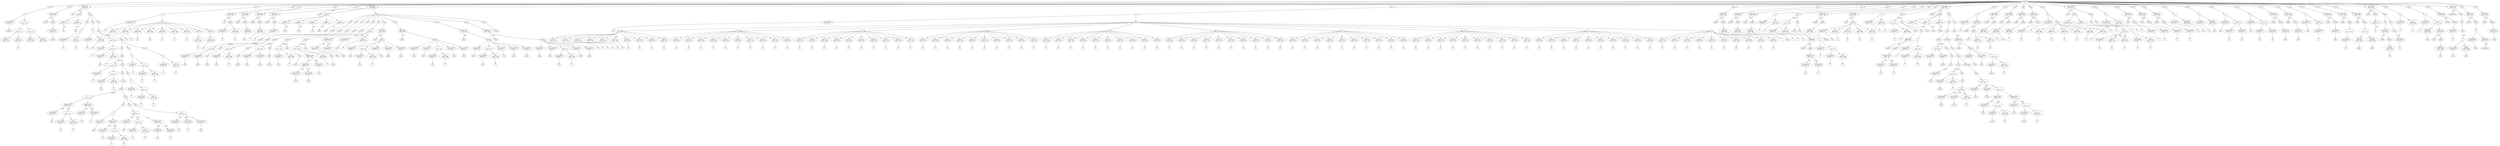 digraph G {
Id01547BA0 [label="program"]
Id015342C0 [label="stmt"]
Id01534248 [label="="]
Id01525338 [label="var or method\n localnum = 1"]
IdVal01525338 [label="asdasds"]
Id01525338->IdVal01525338
Id015341D0 [label="+\n mref = #15"]
Id01533FF0 [label="+\n mref = #15"]
Id01533F00 [label="FLOAT\n mref = #20\n val_id = #16"]
Id01533F78 [label="INT\n mref = #24\n val_id = #21"]
IdVal01533F78 [label="3"]
Id01533F78->IdVal01533F78
Id01533FF0->Id01533F00
Id01533FF0->Id01533F78
Id01534158 [label="/\n mref = #27"]
Id01534068 [label="FLOAT\n mref = #20\n val_id = #28"]
Id015340E0 [label="FLOAT\n mref = #20\n val_id = #29"]
Id01534158->Id01534068
Id01534158->Id015340E0
Id015341D0->Id01533FF0
Id015341D0->Id01534158
Id01534248->Id01525338
Id01534248->Id015341D0
Id015342C0->Id01534248
Id01547BA0->Id015342C0
Id015345F8 [label="stmt"]
Id015343C8 [label="method_call\n mref = #33"]
IdMethodNameVal015343C8 [label="println"]
Id015343C8->IdMethodNameVal015343C8 [label="name"]
Id0152E7F0 [label="params"]
Id015343C8->Id0152E7F0
Id01534350 [label="var or method\n localnum = 1"]
IdVal01534350 [label="asdasds"]
Id01534350->IdVal01534350
Id0152E7F0->Id01534350
Id015345F8->Id015343C8
Id01547BA0->Id015345F8
Id01537CF8 [label="def_method\n mref = #37"]
IdName01537CF8 [label="sort"]
Id01537CF8->IdName01537CF8 [label = "name"]
Id0152E6D8 [label="params"]
Id01534C88 [label="param\n localnum = #0"]
Id0152E6D8->Id01534C88
IdNameVal01534C88 [label="arr"]
Id01534C88->IdNameVal01534C88 [label="name"]
Id01534CC8 [label="param\n localnum = #1"]
Id0152E6D8->Id01534CC8
IdNameVal01534CC8 [label="size"]
Id01534CC8->IdNameVal01534CC8 [label="name"]
Id01537CF8->Id0152E6D8
Id0152E710 [label="body"]
Id015348C8 [label="stmt"]
Id01534E28 [label="="]
Id01534D38 [label="var or method\n localnum = 2"]
IdVal01534D38 [label="i"]
Id01534D38->IdVal01534D38
Id01534DB0 [label="INT\n mref = #24\n val_id = #41"]
IdVal01534DB0 [label="0"]
Id01534DB0->IdVal01534DB0
Id01534E28->Id01534D38
Id01534E28->Id01534DB0
Id015348C8->Id01534E28
Id0152E710->Id015348C8
Id01534558 [label="stmt"]
Id01535498 [label="="]
Id01534ED0 [label="var or method\n localnum = 3"]
IdVal01534ED0 [label="j"]
Id01534ED0->IdVal01534ED0
Id01535240 [label="INT\n mref = #24\n val_id = #41"]
IdVal01535240 [label="0"]
Id01535240->IdVal01535240
Id01535498->Id01534ED0
Id01535498->Id01535240
Id01534558->Id01535498
Id0152E710->Id01534558
Id01534918 [label="stmt"]
Id0152E828 [label="while"]
Id01534F70 [label="<\n mref = #44"]
Id015350D8 [label="var or method\n localnum = 2"]
IdVal015350D8 [label="i"]
Id015350D8->IdVal015350D8
Id015351C8 [label="-\n mref = #47"]
Id01535150 [label="var or method\n localnum = 1"]
IdVal01535150 [label="size"]
Id01535150->IdVal01535150
Id01535510 [label="INT\n mref = #24\n val_id = #48"]
IdVal01535510 [label="1"]
Id01535510->IdVal01535510
Id015351C8->Id01535150
Id015351C8->Id01535510
Id01534F70->Id015350D8
Id01534F70->Id015351C8
Id0152E828->Id01534F70 [label="condition"]
Id0152E748 [label="body"]
Id0152E828->Id0152E748
Id015349B8 [label="stmt"]
Id0152E630 [label="while"]
Id01535060 [label="<\n mref = #44"]
Id015352B8 [label="var or method\n localnum = 3"]
IdVal015352B8 [label="j"]
Id015352B8->IdVal015352B8
Id015353A8 [label="-\n mref = #47"]
Id01535330 [label="var or method\n localnum = 1"]
IdVal01535330 [label="size"]
Id01535330->IdVal01535330
Id01535600 [label="INT\n mref = #24\n val_id = #48"]
IdVal01535600 [label="1"]
Id01535600->IdVal01535600
Id015353A8->Id01535330
Id015353A8->Id01535600
Id01535060->Id015352B8
Id01535060->Id015353A8
Id0152E630->Id01535060 [label="condition"]
Id0152E438 [label="body"]
Id0152E630->Id0152E438
Id01534468 [label="stmt"]
Id01536CB0 [label="if_stmt"]
Id0152E208 [label="branch"]
Id01535A98 [label="<\n mref = #44"]
Id01535B10 [label = "member access\n mref = #51"]
Id01535420 [label="var or method\n localnum = 0"]
IdVal01535420 [label="arr"]
Id01535420->IdVal01535420
Id01535678 [label="+\n mref = #15"]
Id01534FE8 [label="var or method\n localnum = 3"]
IdVal01534FE8 [label="j"]
Id01534FE8->IdVal01534FE8
Id01535588 [label="INT\n mref = #24\n val_id = #48"]
IdVal01535588 [label="1"]
Id01535588->IdVal01535588
Id01535678->Id01534FE8
Id01535678->Id01535588
Id01535B10->Id01535420 [label = "array"]
Id01535B10->Id01535678 [label = "index"]
Id01536038 [label = "member access\n mref = #51"]
Id01535DE0 [label="var or method\n localnum = 0"]
IdVal01535DE0 [label="arr"]
Id01535DE0->IdVal01535DE0
Id01536308 [label="var or method\n localnum = 3"]
IdVal01536308 [label="j"]
Id01536308->IdVal01536308
Id01536038->Id01535DE0 [label = "array"]
Id01536038->Id01536308 [label = "index"]
Id01535A98->Id01535B10
Id01535A98->Id01536038
Id0152E208->Id01535A98  [label="condition"]
IdBody0152E208 [label="body"]
Id015347D8 [label="stmt"]
Id01535F48 [label="="]
Id015358B8 [label="var or method\n localnum = 4"]
IdVal015358B8 [label="tmp"]
Id015358B8->IdVal015358B8
Id01535E58 [label = "member access\n mref = #51"]
Id01535A20 [label="var or method\n localnum = 0"]
IdVal01535A20 [label="arr"]
Id01535A20->IdVal01535A20
Id01535840 [label="+\n mref = #15"]
Id01536470 [label="var or method\n localnum = 3"]
IdVal01536470 [label="j"]
Id01536470->IdVal01536470
Id01535930 [label="INT\n mref = #24\n val_id = #48"]
IdVal01535930 [label="1"]
Id01535930->IdVal01535930
Id01535840->Id01536470
Id01535840->Id01535930
Id01535E58->Id01535A20 [label = "array"]
Id01535E58->Id01535840 [label = "index"]
Id01535F48->Id015358B8
Id01535F48->Id01535E58
Id015347D8->Id01535F48
IdBody0152E208->Id015347D8
Id01534648 [label="stmt"]
Id015359A8 [label="[]=\nmref = #54"]
Id01535ED0 [label="var or method\n localnum = 0"]
IdVal01535ED0 [label="arr"]
Id01535ED0->IdVal01535ED0
Id015359A8->Id01535ED0 [label = "array"]
Id01535FC0 [label="+\n mref = #15"]
Id01535CF0 [label="var or method\n localnum = 3"]
IdVal01535CF0 [label="j"]
Id01535CF0->IdVal01535CF0
Id01536650 [label="INT\n mref = #24\n val_id = #48"]
IdVal01536650 [label="1"]
Id01536650->IdVal01536650
Id01535FC0->Id01535CF0
Id01535FC0->Id01536650
Id015359A8->Id01535FC0 [label = "index"]
Id015360B0 [label = "member access\n mref = #51"]
Id01536218 [label="var or method\n localnum = 0"]
IdVal01536218 [label="arr"]
Id01536218->IdVal01536218
Id015364E8 [label="var or method\n localnum = 3"]
IdVal015364E8 [label="j"]
Id015364E8->IdVal015364E8
Id015360B0->Id01536218 [label = "array"]
Id015360B0->Id015364E8 [label = "index"]
Id015359A8->Id015360B0 [label = "val"]
Id01534648->Id015359A8
IdBody0152E208->Id01534648
Id01534828 [label="stmt"]
Id015365D8 [label="[]=\nmref = #54"]
Id01535B88 [label="var or method\n localnum = 0"]
IdVal01535B88 [label="arr"]
Id01535B88->IdVal01535B88
Id015365D8->Id01535B88 [label = "array"]
Id01536128 [label="var or method\n localnum = 3"]
IdVal01536128 [label="j"]
Id01536128->IdVal01536128
Id015365D8->Id01536128 [label = "index"]
Id01535C78 [label="var or method\n localnum = 4"]
IdVal01535C78 [label="tmp"]
Id01535C78->IdVal01535C78
Id015365D8->Id01535C78 [label = "val"]
Id01534828->Id015365D8
IdBody0152E208->Id01534828
Id0152E208->IdBody0152E208
Id01536CB0->Id0152E208
Id01534468->Id01536CB0
Id0152E438->Id01534468
Id01534878 [label="stmt"]
Id01536560 [label="="]
Id01535D68 [label="var or method\n localnum = 3"]
IdVal01535D68 [label="j"]
Id01535D68->IdVal01535D68
Id01536380 [label="+\n mref = #15"]
Id015361A0 [label="var or method\n localnum = 3"]
IdVal015361A0 [label="j"]
Id015361A0->IdVal015361A0
Id01536290 [label="INT\n mref = #24\n val_id = #48"]
IdVal01536290 [label="1"]
Id01536290->IdVal01536290
Id01536380->Id015361A0
Id01536380->Id01536290
Id01536560->Id01535D68
Id01536560->Id01536380
Id01534878->Id01536560
Id0152E438->Id01534878
Id015349B8->Id0152E630
Id0152E748->Id015349B8
Id015346E8 [label="stmt"]
Id01537B30 [label="="]
Id015363F8 [label="var or method\n localnum = 2"]
IdVal015363F8 [label="i"]
Id015363F8->IdVal015363F8
Id01536F00 [label="+\n mref = #15"]
Id01536740 [label="var or method\n localnum = 2"]
IdVal01536740 [label="i"]
Id01536740->IdVal01536740
Id01537680 [label="INT\n mref = #24\n val_id = #48"]
IdVal01537680 [label="1"]
Id01537680->IdVal01537680
Id01536F00->Id01536740
Id01536F00->Id01537680
Id01537B30->Id015363F8
Id01537B30->Id01536F00
Id015346E8->Id01537B30
Id0152E748->Id015346E8
Id01534A08 [label="stmt"]
Id01537770 [label="="]
Id01537BA8 [label="var or method\n localnum = 3"]
IdVal01537BA8 [label="j"]
Id01537BA8->IdVal01537BA8
Id015374A0 [label="INT\n mref = #24\n val_id = #41"]
IdVal015374A0 [label="0"]
Id015374A0->IdVal015374A0
Id01537770->Id01537BA8
Id01537770->Id015374A0
Id01534A08->Id01537770
Id0152E748->Id01534A08
Id01534918->Id0152E828
Id0152E710->Id01534918
Id01537CF8->Id0152E710
Id01547BA0->Id01537CF8
Id01534968 [label="stmt"]
Id01537608 [label="="]
Id01537518 [label="var or method\n localnum = 2"]
IdVal01537518 [label="a"]
Id01537518->IdVal01537518
Id015377E8 [label = "array"]
Id01537590 [label="INT\n mref = #24\n val_id = #73"]
IdVal01537590 [label="99"]
Id01537590->IdVal01537590
Id015377E8->Id01537590
Id015379C8 [label="INT\n mref = #24\n val_id = #74"]
IdVal015379C8 [label="73"]
Id015379C8->IdVal015379C8
Id015377E8->Id015379C8
Id01536D98 [label="INT\n mref = #24\n val_id = #75"]
IdVal01536D98 [label="62"]
Id01536D98->IdVal01536D98
Id015377E8->Id01536D98
Id015373B0 [label="INT\n mref = #24\n val_id = #76"]
IdVal015373B0 [label="38"]
Id015373B0->IdVal015373B0
Id015377E8->Id015373B0
Id015376F8 [label="INT\n mref = #24\n val_id = #77"]
IdVal015376F8 [label="11"]
Id015376F8->IdVal015376F8
Id015377E8->Id015376F8
Id015372C0 [label="INT\n mref = #24\n val_id = #78"]
IdVal015372C0 [label="7"]
Id015372C0->IdVal015372C0
Id015377E8->Id015372C0
Id01537068 [label="INT\n mref = #24\n val_id = #41"]
IdVal01537068 [label="0"]
Id01537068->IdVal01537068
Id015377E8->Id01537068
Id01537860 [label="unary -\n mref = #82"]
Id01537428 [label="INT\n mref = #24\n val_id = #83"]
IdVal01537428 [label="5"]
Id01537428->IdVal01537428
Id01537860->Id01537428
Id015377E8->Id01537860
Id01537AB8 [label="unary -\n mref = #82"]
Id01537A40 [label="INT\n mref = #24\n val_id = #84"]
IdVal01537A40 [label="12"]
Id01537A40->IdVal01537A40
Id01537AB8->Id01537A40
Id015377E8->Id01537AB8
Id01537608->Id01537518
Id01537608->Id015377E8
Id01534968->Id01537608
Id01547BA0->Id01534968
Id01534A58 [label="stmt"]
Id01537950 [label="method_call\n mref = #37"]
IdMethodNameVal01537950 [label="sort"]
Id01537950->IdMethodNameVal01537950 [label="name"]
Id0152E550 [label="params"]
Id01537950->Id0152E550
Id015378D8 [label="var or method\n localnum = 2"]
IdVal015378D8 [label="a"]
Id015378D8->IdVal015378D8
Id0152E550->Id015378D8
Id015371D0 [label="INT\n mref = #24\n val_id = #85"]
IdVal015371D0 [label="9"]
Id015371D0->IdVal015371D0
Id0152E550->Id015371D0
Id01534A58->Id01537950
Id01547BA0->Id01534A58
Id01534AF8 [label="stmt"]
Id01536D20 [label="method_call\n mref = #33"]
IdMethodNameVal01536D20 [label="println"]
Id01536D20->IdMethodNameVal01536D20 [label="name"]
Id0152E2E8 [label="params"]
Id01536D20->Id0152E2E8
Id01537248 [label="STRING\n mref = #90\n val_id = #87"]
IdVal01537248 [label="sort:"]
Id01537248->IdVal01537248
Id0152E2E8->Id01537248
Id01534AF8->Id01536D20
Id01547BA0->Id01534AF8
Id01534AA8 [label="stmt"]
Id01536E88 [label="method_call\n mref = #33"]
IdMethodNameVal01536E88 [label="println"]
Id01536E88->IdMethodNameVal01536E88 [label="name"]
Id0152E4E0 [label="params"]
Id01536E88->Id0152E4E0
Id01536E10 [label="STRING\n mref = #90\n val_id = #92"]
IdVal01536E10 [label=""]
Id01536E10->IdVal01536E10
Id0152E4E0->Id01536E10
Id01534AA8->Id01536E88
Id01547BA0->Id01534AA8
Id01534B48 [label="stmt"]
Id015370E0 [label="method_call\n mref = #33"]
IdMethodNameVal015370E0 [label="println"]
Id015370E0->IdMethodNameVal015370E0 [label="name"]
Id0152E518 [label="params"]
Id015370E0->Id0152E518
Id01536F78 [label="var or method\n localnum = 2"]
IdVal01536F78 [label="a"]
Id01536F78->IdVal01536F78
Id0152E518->Id01536F78
Id01534B48->Id015370E0
Id01547BA0->Id01534B48
Id01538060 [label="def_method\n mref = #96"]
IdName01538060 [label="paint"]
Id01538060->IdName01538060 [label = "name"]
Id0152E898 [label="params"]
Id01538360 [label="param\n localnum = #0"]
Id0152E898->Id01538360
IdNameVal01538360 [label="array"]
Id01538360->IdNameVal01538360 [label="name"]
Id01537FE0 [label="param\n localnum = #1"]
Id0152E898->Id01537FE0
IdNameVal01537FE0 [label="curX"]
Id01537FE0->IdNameVal01537FE0 [label="name"]
Id01537E60 [label="param\n localnum = #2"]
Id0152E898->Id01537E60
IdNameVal01537E60 [label="curY"]
Id01537E60->IdNameVal01537E60 [label="name"]
Id015383A0 [label="param\n localnum = #3"]
Id0152E898->Id015383A0
IdNameVal015383A0 [label="maxX"]
Id015383A0->IdNameVal015383A0 [label="name"]
Id01537F20 [label="param\n localnum = #4"]
Id0152E898->Id01537F20
IdNameVal01537F20 [label="maxY"]
Id01537F20->IdNameVal01537F20 [label="name"]
Id01538060->Id0152E898
Id01538B60 [label="body"]
Id015344B8 [label="stmt"]
Id01538320 [label="if_stmt"]
Id01538770 [label="branch"]
Id01537338 [label=">\n mref = #99"]
Id01536FF0 [label="var or method\n localnum = 1"]
IdVal01536FF0 [label="curX"]
Id01536FF0->IdVal01536FF0
Id01537158 [label="var or method\n localnum = 3"]
IdVal01537158 [label="maxX"]
Id01537158->IdVal01537158
Id01537338->Id01536FF0
Id01537338->Id01537158
Id01538770->Id01537338  [label="condition"]
IdBody01538770 [label="body"]
Id01534BE8 [label="stmt"]
IdName01534BE8 [label="return"]
Id01534BE8->IdName01534BE8
IdBody01538770->Id01534BE8
Id01538770->IdBody01538770
Id01538320->Id01538770
Id015344B8->Id01538320
Id01538B60->Id015344B8
Id01534B98 [label="stmt"]
Id01538260 [label="if_stmt"]
Id01538968 [label="branch"]
Id01539718 [label="<\n mref = #44"]
Id01537C20 [label="var or method\n localnum = 1"]
IdVal01537C20 [label="curX"]
Id01537C20->IdVal01537C20
Id015391F0 [label="INT\n mref = #24\n val_id = #41"]
IdVal015391F0 [label="0"]
Id015391F0->IdVal015391F0
Id01539718->Id01537C20
Id01539718->Id015391F0
Id01538968->Id01539718  [label="condition"]
IdBody01538968 [label="body"]
Id01534698 [label="stmt"]
IdName01534698 [label="return"]
Id01534698->IdName01534698
IdBody01538968->Id01534698
Id01538968->IdBody01538968
Id01538260->Id01538968
Id01534B98->Id01538260
Id01538B60->Id01534B98
Id01534508 [label="stmt"]
Id015381A0 [label="if_stmt"]
Id01538888 [label="branch"]
Id01539BC8 [label=">\n mref = #99"]
Id01539358 [label="var or method\n localnum = 2"]
IdVal01539358 [label="curY"]
Id01539358->IdVal01539358
Id01538E30 [label="var or method\n localnum = 4"]
IdVal01538E30 [label="maxY"]
Id01538E30->IdVal01538E30
Id01539BC8->Id01539358
Id01539BC8->Id01538E30
Id01538888->Id01539BC8  [label="condition"]
IdBody01538888 [label="body"]
Id01534738 [label="stmt"]
IdName01534738 [label="return"]
Id01534738->IdName01534738
IdBody01538888->Id01534738
Id01538888->IdBody01538888
Id015381A0->Id01538888
Id01534508->Id015381A0
Id01538B60->Id01534508
Id01534788 [label="stmt"]
Id015382A0 [label="if_stmt"]
Id015388C0 [label="branch"]
Id01538F98 [label="<\n mref = #44"]
Id01539100 [label="var or method\n localnum = 2"]
IdVal01539100 [label="curY"]
Id01539100->IdVal01539100
Id01539970 [label="INT\n mref = #24\n val_id = #41"]
IdVal01539970 [label="0"]
Id01539970->IdVal01539970
Id01538F98->Id01539100
Id01538F98->Id01539970
Id015388C0->Id01538F98  [label="condition"]
IdBody015388C0 [label="body"]
Id015345A8 [label="stmt"]
IdName015345A8 [label="return"]
Id015345A8->IdName015345A8
IdBody015388C0->Id015345A8
Id015388C0->IdBody015388C0
Id015382A0->Id015388C0
Id01534788->Id015382A0
Id01538B60->Id01534788
Id0153A180 [label="stmt"]
Id015381E0 [label="if_stmt"]
Id01538930 [label="branch"]
Id01539B50 [label="==\n mref = #102"]
Id015398F8 [label = "member access\n mref = #51"]
Id01539088 [label = "member access\n mref = #51"]
Id01539628 [label="var or method\n localnum = 0"]
IdVal01539628 [label="array"]
Id01539628->IdVal01539628
Id015395B0 [label="var or method\n localnum = 1"]
IdVal015395B0 [label="curX"]
Id015395B0->IdVal015395B0
Id01539088->Id01539628 [label = "array"]
Id01539088->Id015395B0 [label = "index"]
Id01539808 [label="var or method\n localnum = 2"]
IdVal01539808 [label="curY"]
Id01539808->IdVal01539808
Id015398F8->Id01539088 [label = "array"]
Id015398F8->Id01539808 [label = "index"]
Id01539178 [label="INT\n mref = #24\n val_id = #48"]
IdVal01539178 [label="1"]
Id01539178->IdVal01539178
Id01539B50->Id015398F8
Id01539B50->Id01539178
Id01538930->Id01539B50  [label="condition"]
IdBody01538930 [label="body"]
Id0153A540 [label="stmt"]
IdName0153A540 [label="return"]
Id0153A540->IdName0153A540
IdBody01538930->Id0153A540
Id01538930->IdBody01538930
Id015381E0->Id01538930
Id0153A180->Id015381E0
Id01538B60->Id0153A180
Id0153A590 [label="stmt"]
Id01538EA8 [label="[]=\nmref = #54"]
Id01539880 [label = "member access\n mref = #51"]
Id015399E8 [label="var or method\n localnum = 0"]
IdVal015399E8 [label="array"]
Id015399E8->IdVal015399E8
Id01539010 [label="var or method\n localnum = 1"]
IdVal01539010 [label="curX"]
Id01539010->IdVal01539010
Id01539880->Id015399E8 [label = "array"]
Id01539880->Id01539010 [label = "index"]
Id01538EA8->Id01539880 [label = "array"]
Id015396A0 [label="var or method\n localnum = 2"]
IdVal015396A0 [label="curY"]
Id015396A0->IdVal015396A0
Id01538EA8->Id015396A0 [label = "index"]
Id01538F20 [label="INT\n mref = #24\n val_id = #48"]
IdVal01538F20 [label="1"]
Id01538F20->IdVal01538F20
Id01538EA8->Id01538F20 [label = "val"]
Id0153A590->Id01538EA8
Id01538B60->Id0153A590
Id0153A1D0 [label="stmt"]
Id015393D0 [label="method_call\n mref = #96"]
IdMethodNameVal015393D0 [label="paint"]
Id015393D0->IdMethodNameVal015393D0 [label="name"]
Id015385B0 [label="params"]
Id015393D0->Id015385B0
Id01539A60 [label="var or method\n localnum = 0"]
IdVal01539A60 [label="array"]
Id01539A60->IdVal01539A60
Id015385B0->Id01539A60
Id015394C0 [label="-\n mref = #47"]
Id01539268 [label="var or method\n localnum = 1"]
IdVal01539268 [label="curX"]
Id01539268->IdVal01539268
Id015392E0 [label="INT\n mref = #24\n val_id = #48"]
IdVal015392E0 [label="1"]
Id015392E0->IdVal015392E0
Id015394C0->Id01539268
Id015394C0->Id015392E0
Id015385B0->Id015394C0
Id01539AD8 [label="var or method\n localnum = 2"]
IdVal01539AD8 [label="curY"]
Id01539AD8->IdVal01539AD8
Id015385B0->Id01539AD8
Id01539C40 [label="var or method\n localnum = 3"]
IdVal01539C40 [label="maxX"]
Id01539C40->IdVal01539C40
Id015385B0->Id01539C40
Id01538DB8 [label="var or method\n localnum = 4"]
IdVal01538DB8 [label="maxY"]
Id01538DB8->IdVal01538DB8
Id015385B0->Id01538DB8
Id0153A1D0->Id015393D0
Id01538B60->Id0153A1D0
Id0153A0E0 [label="stmt"]
Id0153BFA8 [label="method_call\n mref = #96"]
IdMethodNameVal0153BFA8 [label="paint"]
Id0153BFA8->IdMethodNameVal0153BFA8 [label="name"]
Id0153B0D8 [label="params"]
Id0153BFA8->Id0153B0D8
Id01539448 [label="var or method\n localnum = 0"]
IdVal01539448 [label="array"]
Id01539448->IdVal01539448
Id0153B0D8->Id01539448
Id01539538 [label="var or method\n localnum = 1"]
IdVal01539538 [label="curX"]
Id01539538->IdVal01539538
Id0153B0D8->Id01539538
Id0153C188 [label="-\n mref = #47"]
Id01539CB8 [label="var or method\n localnum = 2"]
IdVal01539CB8 [label="curY"]
Id01539CB8->IdVal01539CB8
Id0153B8A0 [label="INT\n mref = #24\n val_id = #48"]
IdVal0153B8A0 [label="1"]
Id0153B8A0->IdVal0153B8A0
Id0153C188->Id01539CB8
Id0153C188->Id0153B8A0
Id0153B0D8->Id0153C188
Id0153BA08 [label="var or method\n localnum = 3"]
IdVal0153BA08 [label="maxX"]
Id0153BA08->IdVal0153BA08
Id0153B0D8->Id0153BA08
Id0153BB70 [label="var or method\n localnum = 4"]
IdVal0153BB70 [label="maxY"]
Id0153BB70->IdVal0153BB70
Id0153B0D8->Id0153BB70
Id0153A0E0->Id0153BFA8
Id01538B60->Id0153A0E0
Id0153A360 [label="stmt"]
Id0153BE40 [label="method_call\n mref = #96"]
IdMethodNameVal0153BE40 [label="paint"]
Id0153BE40->IdMethodNameVal0153BE40 [label="name"]
Id0153B180 [label="params"]
Id0153BE40->Id0153B180
Id0153C020 [label="var or method\n localnum = 0"]
IdVal0153C020 [label="array"]
Id0153C020->IdVal0153C020
Id0153B180->Id0153C020
Id0153C110 [label="+\n mref = #15"]
Id0153B7B0 [label="var or method\n localnum = 1"]
IdVal0153B7B0 [label="curX"]
Id0153B7B0->IdVal0153B7B0
Id0153C098 [label="INT\n mref = #24\n val_id = #48"]
IdVal0153C098 [label="1"]
Id0153C098->IdVal0153C098
Id0153C110->Id0153B7B0
Id0153C110->Id0153C098
Id0153B180->Id0153C110
Id0153B738 [label="var or method\n localnum = 2"]
IdVal0153B738 [label="curY"]
Id0153B738->IdVal0153B738
Id0153B180->Id0153B738
Id0153C200 [label="var or method\n localnum = 3"]
IdVal0153C200 [label="maxX"]
Id0153C200->IdVal0153C200
Id0153B180->Id0153C200
Id0153BA80 [label="var or method\n localnum = 4"]
IdVal0153BA80 [label="maxY"]
Id0153BA80->IdVal0153BA80
Id0153B180->Id0153BA80
Id0153A360->Id0153BE40
Id01538B60->Id0153A360
Id0153A680 [label="stmt"]
Id0153BAF8 [label="method_call\n mref = #96"]
IdMethodNameVal0153BAF8 [label="paint"]
Id0153BAF8->IdMethodNameVal0153BAF8 [label="name"]
Id0153AF88 [label="params"]
Id0153BAF8->Id0153AF88
Id0153B918 [label="var or method\n localnum = 0"]
IdVal0153B918 [label="array"]
Id0153B918->IdVal0153B918
Id0153AF88->Id0153B918
Id0153B828 [label="var or method\n localnum = 1"]
IdVal0153B828 [label="curX"]
Id0153B828->IdVal0153B828
Id0153AF88->Id0153B828
Id0153C2F0 [label="+\n mref = #15"]
Id0153C278 [label="var or method\n localnum = 2"]
IdVal0153C278 [label="curY"]
Id0153C278->IdVal0153C278
Id0153B648 [label="INT\n mref = #24\n val_id = #48"]
IdVal0153B648 [label="1"]
Id0153B648->IdVal0153B648
Id0153C2F0->Id0153C278
Id0153C2F0->Id0153B648
Id0153AF88->Id0153C2F0
Id0153BD50 [label="var or method\n localnum = 3"]
IdVal0153BD50 [label="maxX"]
Id0153BD50->IdVal0153BD50
Id0153AF88->Id0153BD50
Id0153C368 [label="var or method\n localnum = 4"]
IdVal0153C368 [label="maxY"]
Id0153C368->IdVal0153C368
Id0153AF88->Id0153C368
Id0153A680->Id0153BAF8
Id01538B60->Id0153A680
Id0153A5E0 [label="stmt"]
IdName0153A5E0 [label="return"]
Id0153A5E0->IdName0153A5E0
Id01538B60->Id0153A5E0
Id01538060->Id01538B60
Id01547BA0->Id01538060
Id0153A630 [label="stmt"]
Id01540310 [label="="]
Id0153B990 [label="var or method\n localnum = 3"]
IdVal0153B990 [label="arr"]
Id0153B990->IdVal0153B990
Id0153FF50 [label = "array"]
Id0153C4D0 [label = "array"]
Id0153BBE8 [label="INT\n mref = #24\n val_id = #41"]
IdVal0153BBE8 [label="0"]
Id0153BBE8->IdVal0153BBE8
Id0153C4D0->Id0153BBE8
Id0153BC60 [label="INT\n mref = #24\n val_id = #41"]
IdVal0153BC60 [label="0"]
Id0153BC60->IdVal0153BC60
Id0153C4D0->Id0153BC60
Id0153BCD8 [label="INT\n mref = #24\n val_id = #48"]
IdVal0153BCD8 [label="1"]
Id0153BCD8->IdVal0153BCD8
Id0153C4D0->Id0153BCD8
Id0153BF30 [label="INT\n mref = #24\n val_id = #41"]
IdVal0153BF30 [label="0"]
Id0153BF30->IdVal0153BF30
Id0153C4D0->Id0153BF30
Id0153BDC8 [label="INT\n mref = #24\n val_id = #41"]
IdVal0153BDC8 [label="0"]
Id0153BDC8->IdVal0153BDC8
Id0153C4D0->Id0153BDC8
Id0153BEB8 [label="INT\n mref = #24\n val_id = #41"]
IdVal0153BEB8 [label="0"]
Id0153BEB8->IdVal0153BEB8
Id0153C4D0->Id0153BEB8
Id0153C3E0 [label="INT\n mref = #24\n val_id = #41"]
IdVal0153C3E0 [label="0"]
Id0153C3E0->IdVal0153C3E0
Id0153C4D0->Id0153C3E0
Id0153C458 [label="INT\n mref = #24\n val_id = #41"]
IdVal0153C458 [label="0"]
Id0153C458->IdVal0153C458
Id0153C4D0->Id0153C458
Id0153B5D0 [label="INT\n mref = #24\n val_id = #41"]
IdVal0153B5D0 [label="0"]
Id0153B5D0->IdVal0153B5D0
Id0153C4D0->Id0153B5D0
Id0153B6C0 [label="INT\n mref = #24\n val_id = #41"]
IdVal0153B6C0 [label="0"]
Id0153B6C0->IdVal0153B6C0
Id0153C4D0->Id0153B6C0
Id0153FF50->Id0153C4D0
Id0153CE48 [label = "array"]
Id0153C8A8 [label="INT\n mref = #24\n val_id = #41"]
IdVal0153C8A8 [label="0"]
Id0153C8A8->IdVal0153C8A8
Id0153CE48->Id0153C8A8
Id0153C920 [label="INT\n mref = #24\n val_id = #41"]
IdVal0153C920 [label="0"]
Id0153C920->IdVal0153C920
Id0153CE48->Id0153C920
Id0153C740 [label="INT\n mref = #24\n val_id = #48"]
IdVal0153C740 [label="1"]
Id0153C740->IdVal0153C740
Id0153CE48->Id0153C740
Id0153D2F8 [label="INT\n mref = #24\n val_id = #41"]
IdVal0153D2F8 [label="0"]
Id0153D2F8->IdVal0153D2F8
Id0153CE48->Id0153D2F8
Id0153C830 [label="INT\n mref = #24\n val_id = #41"]
IdVal0153C830 [label="0"]
Id0153C830->IdVal0153C830
Id0153CE48->Id0153C830
Id0153D190 [label="INT\n mref = #24\n val_id = #41"]
IdVal0153D190 [label="0"]
Id0153D190->IdVal0153D190
Id0153CE48->Id0153D190
Id0153C998 [label="INT\n mref = #24\n val_id = #41"]
IdVal0153C998 [label="0"]
Id0153C998->IdVal0153C998
Id0153CE48->Id0153C998
Id0153CC68 [label="INT\n mref = #24\n val_id = #41"]
IdVal0153CC68 [label="0"]
Id0153CC68->IdVal0153CC68
Id0153CE48->Id0153CC68
Id0153D0A0 [label="INT\n mref = #24\n val_id = #41"]
IdVal0153D0A0 [label="0"]
Id0153D0A0->IdVal0153D0A0
Id0153CE48->Id0153D0A0
Id0153C7B8 [label="INT\n mref = #24\n val_id = #41"]
IdVal0153C7B8 [label="0"]
Id0153C7B8->IdVal0153C7B8
Id0153CE48->Id0153C7B8
Id0153FF50->Id0153CE48
Id0153CCE0 [label = "array"]
Id0153D118 [label="INT\n mref = #24\n val_id = #41"]
IdVal0153D118 [label="0"]
Id0153D118->IdVal0153D118
Id0153CCE0->Id0153D118
Id0153CB78 [label="INT\n mref = #24\n val_id = #41"]
IdVal0153CB78 [label="0"]
Id0153CB78->IdVal0153CB78
Id0153CCE0->Id0153CB78
Id0153D028 [label="INT\n mref = #24\n val_id = #48"]
IdVal0153D028 [label="1"]
Id0153D028->IdVal0153D028
Id0153CCE0->Id0153D028
Id0153CA10 [label="INT\n mref = #24\n val_id = #41"]
IdVal0153CA10 [label="0"]
Id0153CA10->IdVal0153CA10
Id0153CCE0->Id0153CA10
Id0153CA88 [label="INT\n mref = #24\n val_id = #41"]
IdVal0153CA88 [label="0"]
Id0153CA88->IdVal0153CA88
Id0153CCE0->Id0153CA88
Id0153D280 [label="INT\n mref = #24\n val_id = #41"]
IdVal0153D280 [label="0"]
Id0153D280->IdVal0153D280
Id0153CCE0->Id0153D280
Id0153CB00 [label="INT\n mref = #24\n val_id = #41"]
IdVal0153CB00 [label="0"]
Id0153CB00->IdVal0153CB00
Id0153CCE0->Id0153CB00
Id0153D208 [label="INT\n mref = #24\n val_id = #41"]
IdVal0153D208 [label="0"]
Id0153D208->IdVal0153D208
Id0153CCE0->Id0153D208
Id0153CBF0 [label="INT\n mref = #24\n val_id = #41"]
IdVal0153CBF0 [label="0"]
Id0153CBF0->IdVal0153CBF0
Id0153CCE0->Id0153CBF0
Id0153C5D8 [label="INT\n mref = #24\n val_id = #41"]
IdVal0153C5D8 [label="0"]
Id0153C5D8->IdVal0153C5D8
Id0153CCE0->Id0153C5D8
Id0153FF50->Id0153CCE0
Id0153D4D8 [label = "array"]
Id0153CD58 [label="INT\n mref = #24\n val_id = #41"]
IdVal0153CD58 [label="0"]
Id0153CD58->IdVal0153CD58
Id0153D4D8->Id0153CD58
Id0153D370 [label="INT\n mref = #24\n val_id = #48"]
IdVal0153D370 [label="1"]
Id0153D370->IdVal0153D370
Id0153D4D8->Id0153D370
Id0153CDD0 [label="INT\n mref = #24\n val_id = #41"]
IdVal0153CDD0 [label="0"]
Id0153CDD0->IdVal0153CDD0
Id0153D4D8->Id0153CDD0
Id0153C6C8 [label="INT\n mref = #24\n val_id = #41"]
IdVal0153C6C8 [label="0"]
Id0153C6C8->IdVal0153C6C8
Id0153D4D8->Id0153C6C8
Id0153CEC0 [label="INT\n mref = #24\n val_id = #41"]
IdVal0153CEC0 [label="0"]
Id0153CEC0->IdVal0153CEC0
Id0153D4D8->Id0153CEC0
Id0153CF38 [label="INT\n mref = #24\n val_id = #41"]
IdVal0153CF38 [label="0"]
Id0153CF38->IdVal0153CF38
Id0153D4D8->Id0153CF38
Id0153D3E8 [label="INT\n mref = #24\n val_id = #41"]
IdVal0153D3E8 [label="0"]
Id0153D3E8->IdVal0153D3E8
Id0153D4D8->Id0153D3E8
Id0153D460 [label="INT\n mref = #24\n val_id = #41"]
IdVal0153D460 [label="0"]
Id0153D460->IdVal0153D460
Id0153D4D8->Id0153D460
Id0153C650 [label="INT\n mref = #24\n val_id = #41"]
IdVal0153C650 [label="0"]
Id0153C650->IdVal0153C650
Id0153D4D8->Id0153C650
Id0153CFB0 [label="INT\n mref = #24\n val_id = #41"]
IdVal0153CFB0 [label="0"]
Id0153CFB0->IdVal0153CFB0
Id0153D4D8->Id0153CFB0
Id0153FF50->Id0153D4D8
Id0153DCE8 [label = "array"]
Id0153D5E0 [label="INT\n mref = #24\n val_id = #48"]
IdVal0153D5E0 [label="1"]
Id0153D5E0->IdVal0153D5E0
Id0153DCE8->Id0153D5E0
Id0153DB08 [label="INT\n mref = #24\n val_id = #41"]
IdVal0153DB08 [label="0"]
Id0153DB08->IdVal0153DB08
Id0153DCE8->Id0153DB08
Id0153DE50 [label="INT\n mref = #24\n val_id = #41"]
IdVal0153DE50 [label="0"]
Id0153DE50->IdVal0153DE50
Id0153DCE8->Id0153DE50
Id0153DBF8 [label="INT\n mref = #24\n val_id = #41"]
IdVal0153DBF8 [label="0"]
Id0153DBF8->IdVal0153DBF8
Id0153DCE8->Id0153DBF8
Id0153D7C0 [label="INT\n mref = #24\n val_id = #41"]
IdVal0153D7C0 [label="0"]
Id0153D7C0->IdVal0153D7C0
Id0153DCE8->Id0153D7C0
Id0153E378 [label="INT\n mref = #24\n val_id = #41"]
IdVal0153E378 [label="0"]
Id0153E378->IdVal0153E378
Id0153DCE8->Id0153E378
Id0153E210 [label="INT\n mref = #24\n val_id = #41"]
IdVal0153E210 [label="0"]
Id0153E210->IdVal0153E210
Id0153DCE8->Id0153E210
Id0153D658 [label="INT\n mref = #24\n val_id = #41"]
IdVal0153D658 [label="0"]
Id0153D658->IdVal0153D658
Id0153DCE8->Id0153D658
Id0153D6D0 [label="INT\n mref = #24\n val_id = #41"]
IdVal0153D6D0 [label="0"]
Id0153D6D0->IdVal0153D6D0
Id0153DCE8->Id0153D6D0
Id0153DC70 [label="INT\n mref = #24\n val_id = #41"]
IdVal0153DC70 [label="0"]
Id0153DC70->IdVal0153DC70
Id0153DCE8->Id0153DC70
Id0153FF50->Id0153DCE8
Id0153DEC8 [label = "array"]
Id0153E288 [label="INT\n mref = #24\n val_id = #41"]
IdVal0153E288 [label="0"]
Id0153E288->IdVal0153E288
Id0153DEC8->Id0153E288
Id0153D9A0 [label="INT\n mref = #24\n val_id = #41"]
IdVal0153D9A0 [label="0"]
Id0153D9A0->IdVal0153D9A0
Id0153DEC8->Id0153D9A0
Id0153DB80 [label="INT\n mref = #24\n val_id = #41"]
IdVal0153DB80 [label="0"]
Id0153DB80->IdVal0153DB80
Id0153DEC8->Id0153DB80
Id0153DF40 [label="INT\n mref = #24\n val_id = #41"]
IdVal0153DF40 [label="0"]
Id0153DF40->IdVal0153DF40
Id0153DEC8->Id0153DF40
Id0153DA90 [label="INT\n mref = #24\n val_id = #41"]
IdVal0153DA90 [label="0"]
Id0153DA90->IdVal0153DA90
Id0153DEC8->Id0153DA90
Id0153E3F0 [label="INT\n mref = #24\n val_id = #41"]
IdVal0153E3F0 [label="0"]
Id0153E3F0->IdVal0153E3F0
Id0153DEC8->Id0153E3F0
Id0153DD60 [label="INT\n mref = #24\n val_id = #41"]
IdVal0153DD60 [label="0"]
Id0153DD60->IdVal0153DD60
Id0153DEC8->Id0153DD60
Id0153E468 [label="INT\n mref = #24\n val_id = #41"]
IdVal0153E468 [label="0"]
Id0153E468->IdVal0153E468
Id0153DEC8->Id0153E468
Id0153DDD8 [label="INT\n mref = #24\n val_id = #41"]
IdVal0153DDD8 [label="0"]
Id0153DDD8->IdVal0153DDD8
Id0153DEC8->Id0153DDD8
Id0153DFB8 [label="INT\n mref = #24\n val_id = #41"]
IdVal0153DFB8 [label="0"]
Id0153DFB8->IdVal0153DFB8
Id0153DEC8->Id0153DFB8
Id0153FF50->Id0153DEC8
Id0153E4E0 [label = "array"]
Id0153E300 [label="INT\n mref = #24\n val_id = #41"]
IdVal0153E300 [label="0"]
Id0153E300->IdVal0153E300
Id0153E4E0->Id0153E300
Id0153D748 [label="INT\n mref = #24\n val_id = #41"]
IdVal0153D748 [label="0"]
Id0153D748->IdVal0153D748
Id0153E4E0->Id0153D748
Id0153D838 [label="INT\n mref = #24\n val_id = #41"]
IdVal0153D838 [label="0"]
Id0153D838->IdVal0153D838
Id0153E4E0->Id0153D838
Id0153D8B0 [label="INT\n mref = #24\n val_id = #41"]
IdVal0153D8B0 [label="0"]
Id0153D8B0->IdVal0153D8B0
Id0153E4E0->Id0153D8B0
Id0153D928 [label="INT\n mref = #24\n val_id = #41"]
IdVal0153D928 [label="0"]
Id0153D928->IdVal0153D928
Id0153E4E0->Id0153D928
Id0153E030 [label="INT\n mref = #24\n val_id = #41"]
IdVal0153E030 [label="0"]
Id0153E030->IdVal0153E030
Id0153E4E0->Id0153E030
Id0153E0A8 [label="INT\n mref = #24\n val_id = #41"]
IdVal0153E0A8 [label="0"]
Id0153E0A8->IdVal0153E0A8
Id0153E4E0->Id0153E0A8
Id0153DA18 [label="INT\n mref = #24\n val_id = #41"]
IdVal0153DA18 [label="0"]
Id0153DA18->IdVal0153DA18
Id0153E4E0->Id0153DA18
Id0153E120 [label="INT\n mref = #24\n val_id = #41"]
IdVal0153E120 [label="0"]
Id0153E120->IdVal0153E120
Id0153E4E0->Id0153E120
Id0153E198 [label="INT\n mref = #24\n val_id = #41"]
IdVal0153E198 [label="0"]
Id0153E198->IdVal0153E198
Id0153E4E0->Id0153E198
Id0153FF50->Id0153E4E0
Id0153EED0 [label = "array"]
Id0153EDE0 [label="INT\n mref = #24\n val_id = #41"]
IdVal0153EDE0 [label="0"]
Id0153EDE0->IdVal0153EDE0
Id0153EED0->Id0153EDE0
Id0153EF48 [label="INT\n mref = #24\n val_id = #41"]
IdVal0153EF48 [label="0"]
Id0153EF48->IdVal0153EF48
Id0153EED0->Id0153EF48
Id0153E750 [label="INT\n mref = #24\n val_id = #41"]
IdVal0153E750 [label="0"]
Id0153E750->IdVal0153E750
Id0153EED0->Id0153E750
Id0153E9A8 [label="INT\n mref = #24\n val_id = #41"]
IdVal0153E9A8 [label="0"]
Id0153E9A8->IdVal0153E9A8
Id0153EED0->Id0153E9A8
Id0153EA20 [label="INT\n mref = #24\n val_id = #41"]
IdVal0153EA20 [label="0"]
Id0153EA20->IdVal0153EA20
Id0153EED0->Id0153EA20
Id0153E930 [label="INT\n mref = #24\n val_id = #41"]
IdVal0153E930 [label="0"]
Id0153E930->IdVal0153E930
Id0153EED0->Id0153E930
Id0153EC78 [label="INT\n mref = #24\n val_id = #41"]
IdVal0153EC78 [label="0"]
Id0153EC78->IdVal0153EC78
Id0153EED0->Id0153EC78
Id0153F128 [label="INT\n mref = #24\n val_id = #41"]
IdVal0153F128 [label="0"]
Id0153F128->IdVal0153F128
Id0153EED0->Id0153F128
Id0153F308 [label="INT\n mref = #24\n val_id = #41"]
IdVal0153F308 [label="0"]
Id0153F308->IdVal0153F308
Id0153EED0->Id0153F308
Id0153ECF0 [label="INT\n mref = #24\n val_id = #41"]
IdVal0153ECF0 [label="0"]
Id0153ECF0->IdVal0153ECF0
Id0153EED0->Id0153ECF0
Id0153FF50->Id0153EED0
Id0153EC00 [label = "array"]
Id0153EE58 [label="INT\n mref = #24\n val_id = #41"]
IdVal0153EE58 [label="0"]
Id0153EE58->IdVal0153EE58
Id0153EC00->Id0153EE58
Id0153EA98 [label="INT\n mref = #24\n val_id = #41"]
IdVal0153EA98 [label="0"]
Id0153EA98->IdVal0153EA98
Id0153EC00->Id0153EA98
Id0153E840 [label="INT\n mref = #24\n val_id = #41"]
IdVal0153E840 [label="0"]
Id0153E840->IdVal0153E840
Id0153EC00->Id0153E840
Id0153EB10 [label="INT\n mref = #24\n val_id = #41"]
IdVal0153EB10 [label="0"]
Id0153EB10->IdVal0153EB10
Id0153EC00->Id0153EB10
Id0153E8B8 [label="INT\n mref = #24\n val_id = #41"]
IdVal0153E8B8 [label="0"]
Id0153E8B8->IdVal0153E8B8
Id0153EC00->Id0153E8B8
Id0153E7C8 [label="INT\n mref = #24\n val_id = #41"]
IdVal0153E7C8 [label="0"]
Id0153E7C8->IdVal0153E7C8
Id0153EC00->Id0153E7C8
Id0153EFC0 [label="INT\n mref = #24\n val_id = #41"]
IdVal0153EFC0 [label="0"]
Id0153EFC0->IdVal0153EFC0
Id0153EC00->Id0153EFC0
Id0153EB88 [label="INT\n mref = #24\n val_id = #41"]
IdVal0153EB88 [label="0"]
Id0153EB88->IdVal0153EB88
Id0153EC00->Id0153EB88
Id0153F3F8 [label="INT\n mref = #24\n val_id = #41"]
IdVal0153F3F8 [label="0"]
Id0153F3F8->IdVal0153F3F8
Id0153EC00->Id0153F3F8
Id0153F380 [label="INT\n mref = #24\n val_id = #41"]
IdVal0153F380 [label="0"]
Id0153F380->IdVal0153F380
Id0153EC00->Id0153F380
Id0153FF50->Id0153EC00
Id0153F4E8 [label = "array"]
Id0153F470 [label="INT\n mref = #24\n val_id = #41"]
IdVal0153F470 [label="0"]
Id0153F470->IdVal0153F470
Id0153F4E8->Id0153F470
Id0153F038 [label="INT\n mref = #24\n val_id = #41"]
IdVal0153F038 [label="0"]
Id0153F038->IdVal0153F038
Id0153F4E8->Id0153F038
Id0153F0B0 [label="INT\n mref = #24\n val_id = #41"]
IdVal0153F0B0 [label="0"]
Id0153F0B0->IdVal0153F0B0
Id0153F4E8->Id0153F0B0
Id0153E5E8 [label="INT\n mref = #24\n val_id = #41"]
IdVal0153E5E8 [label="0"]
Id0153E5E8->IdVal0153E5E8
Id0153F4E8->Id0153E5E8
Id0153ED68 [label="INT\n mref = #24\n val_id = #41"]
IdVal0153ED68 [label="0"]
Id0153ED68->IdVal0153ED68
Id0153F4E8->Id0153ED68
Id0153F1A0 [label="INT\n mref = #24\n val_id = #41"]
IdVal0153F1A0 [label="0"]
Id0153F1A0->IdVal0153F1A0
Id0153F4E8->Id0153F1A0
Id0153F218 [label="INT\n mref = #24\n val_id = #41"]
IdVal0153F218 [label="0"]
Id0153F218->IdVal0153F218
Id0153F4E8->Id0153F218
Id0153F290 [label="INT\n mref = #24\n val_id = #41"]
IdVal0153F290 [label="0"]
Id0153F290->IdVal0153F290
Id0153F4E8->Id0153F290
Id0153E660 [label="INT\n mref = #24\n val_id = #41"]
IdVal0153E660 [label="0"]
Id0153E660->IdVal0153E660
Id0153F4E8->Id0153E660
Id0153E6D8 [label="INT\n mref = #24\n val_id = #41"]
IdVal0153E6D8 [label="0"]
Id0153E6D8->IdVal0153E6D8
Id0153F4E8->Id0153E6D8
Id0153FF50->Id0153F4E8
Id01540310->Id0153B990
Id01540310->Id0153FF50
Id0153A630->Id01540310
Id01547BA0->Id0153A630
Id0153A130 [label="stmt"]
Id01540040 [label="method_call\n mref = #33"]
IdMethodNameVal01540040 [label="println"]
Id01540040->IdMethodNameVal01540040 [label="name"]
Id0153B0A0 [label="params"]
Id01540040->Id0153B0A0
Id01540400 [label="STRING\n mref = #90\n val_id = #92"]
IdVal01540400 [label=""]
Id01540400->IdVal01540400
Id0153B0A0->Id01540400
Id0153A130->Id01540040
Id01547BA0->Id0153A130
Id0153A220 [label="stmt"]
Id0153FDE8 [label="method_call\n mref = #33"]
IdMethodNameVal0153FDE8 [label="println"]
Id0153FDE8->IdMethodNameVal0153FDE8 [label="name"]
Id0153B4C8 [label="params"]
Id0153FDE8->Id0153B4C8
Id01540220 [label="STRING\n mref = #90\n val_id = #104"]
IdVal01540220 [label="paint:"]
Id01540220->IdVal01540220
Id0153B4C8->Id01540220
Id0153A220->Id0153FDE8
Id01547BA0->Id0153A220
Id0153A6D0 [label="stmt"]
Id0153F5F0 [label="method_call\n mref = #33"]
IdMethodNameVal0153F5F0 [label="println"]
Id0153F5F0->IdMethodNameVal0153F5F0 [label="name"]
Id01540748 [label="params"]
Id0153F5F0->Id01540748
Id015400B8 [label="STRING\n mref = #90\n val_id = #92"]
IdVal015400B8 [label=""]
Id015400B8->IdVal015400B8
Id01540748->Id015400B8
Id0153A6D0->Id0153F5F0
Id01547BA0->Id0153A6D0
Id0153A3B0 [label="stmt"]
Id0153FCF8 [label="="]
Id01540130 [label="var or method\n localnum = 4"]
IdVal01540130 [label="i"]
Id01540130->IdVal01540130
Id0153FED8 [label="INT\n mref = #24\n val_id = #41"]
IdVal0153FED8 [label="0"]
Id0153FED8->IdVal0153FED8
Id0153FCF8->Id01540130
Id0153FCF8->Id0153FED8
Id0153A3B0->Id0153FCF8
Id01547BA0->Id0153A3B0
Id0153A090 [label="stmt"]
Id01540908 [label="while"]
Id01540478 [label="<\n mref = #44"]
Id0153FAA0 [label="var or method\n localnum = 4"]
IdVal0153FAA0 [label="i"]
Id0153FAA0->IdVal0153FAA0
Id0153FFC8 [label="INT\n mref = #24\n val_id = #85"]
IdVal0153FFC8 [label="9"]
Id0153FFC8->IdVal0153FFC8
Id01540478->Id0153FAA0
Id01540478->Id0153FFC8
Id01540908->Id01540478 [label="condition"]
Id015408D0 [label="body"]
Id01540908->Id015408D0
Id0153A270 [label="stmt"]
Id0153FA28 [label="method_call\n mref = #33"]
IdMethodNameVal0153FA28 [label="println"]
Id0153FA28->IdMethodNameVal0153FA28 [label="name"]
Id01540B38 [label="params"]
Id0153FA28->Id01540B38
Id0153FC80 [label = "member access\n mref = #51"]
Id0153FD70 [label="var or method\n localnum = 3"]
IdVal0153FD70 [label="arr"]
Id0153FD70->IdVal0153FD70
Id0153F9B0 [label="var or method\n localnum = 4"]
IdVal0153F9B0 [label="i"]
Id0153F9B0->IdVal0153F9B0
Id0153FC80->Id0153FD70 [label = "array"]
Id0153FC80->Id0153F9B0 [label = "index"]
Id01540B38->Id0153FC80
Id0153A270->Id0153FA28
Id015408D0->Id0153A270
Id0153A2C0 [label="stmt"]
Id0153F8C0 [label="="]
Id015401A8 [label="var or method\n localnum = 4"]
IdVal015401A8 [label="i"]
Id015401A8->IdVal015401A8
Id01540388 [label="+\n mref = #15"]
Id0153FB18 [label="var or method\n localnum = 4"]
IdVal0153FB18 [label="i"]
Id0153FB18->IdVal0153FB18
Id01540298 [label="INT\n mref = #24\n val_id = #48"]
IdVal01540298 [label="1"]
Id01540298->IdVal01540298
Id01540388->Id0153FB18
Id01540388->Id01540298
Id0153F8C0->Id015401A8
Id0153F8C0->Id01540388
Id0153A2C0->Id0153F8C0
Id015408D0->Id0153A2C0
Id0153A090->Id01540908
Id01547BA0->Id0153A090
Id0153A720 [label="stmt"]
Id0153F7D0 [label="method_call\n mref = #33"]
IdMethodNameVal0153F7D0 [label="println"]
Id0153F7D0->IdMethodNameVal0153F7D0 [label="name"]
Id01540780 [label="params"]
Id0153F7D0->Id01540780
Id0153FE60 [label="STRING\n mref = #90\n val_id = #106"]
IdVal0153FE60 [label="Painted:"]
Id0153FE60->IdVal0153FE60
Id01540780->Id0153FE60
Id0153A720->Id0153F7D0
Id01547BA0->Id0153A720
Id01539FA0 [label="stmt"]
Id0153F848 [label="method_call\n mref = #96"]
IdMethodNameVal0153F848 [label="paint"]
Id0153F848->IdMethodNameVal0153F848 [label="name"]
Id01540B70 [label="params"]
Id0153F848->Id01540B70
Id0153F668 [label="var or method\n localnum = 3"]
IdVal0153F668 [label="arr"]
Id0153F668->IdVal0153F668
Id01540B70->Id0153F668
Id0153F6E0 [label="INT\n mref = #24\n val_id = #21"]
IdVal0153F6E0 [label="3"]
Id0153F6E0->IdVal0153F6E0
Id01540B70->Id0153F6E0
Id0153FB90 [label="INT\n mref = #24\n val_id = #21"]
IdVal0153FB90 [label="3"]
Id0153FB90->IdVal0153FB90
Id01540B70->Id0153FB90
Id0153F758 [label="INT\n mref = #24\n val_id = #85"]
IdVal0153F758 [label="9"]
Id0153F758->IdVal0153F758
Id01540B70->Id0153F758
Id0153FC08 [label="INT\n mref = #24\n val_id = #85"]
IdVal0153FC08 [label="9"]
Id0153FC08->IdVal0153FC08
Id01540B70->Id0153FC08
Id01539FA0->Id0153F848
Id01547BA0->Id01539FA0
Id0153A770 [label="stmt"]
Id01541F68 [label="="]
Id0153F938 [label="var or method\n localnum = 4"]
IdVal0153F938 [label="i"]
Id0153F938->IdVal0153F938
Id015404F0 [label="INT\n mref = #24\n val_id = #41"]
IdVal015404F0 [label="0"]
Id015404F0->IdVal015404F0
Id01541F68->Id0153F938
Id01541F68->Id015404F0
Id0153A770->Id01541F68
Id01547BA0->Id0153A770
Id01539DC0 [label="stmt"]
Id01540BA8 [label="while"]
Id015421C0 [label="<\n mref = #44"]
Id01541D88 [label="var or method\n localnum = 4"]
IdVal01541D88 [label="i"]
Id01541D88->IdVal01541D88
Id01542238 [label="INT\n mref = #24\n val_id = #85"]
IdVal01542238 [label="9"]
Id01542238->IdVal01542238
Id015421C0->Id01541D88
Id015421C0->Id01542238
Id01540BA8->Id015421C0 [label="condition"]
Id01540940 [label="body"]
Id01540BA8->Id01540940
Id0153A310 [label="stmt"]
Id01541BA8 [label="method_call\n mref = #33"]
IdMethodNameVal01541BA8 [label="println"]
Id01541BA8->IdMethodNameVal01541BA8 [label="name"]
Id01540710 [label="params"]
Id01541BA8->Id01540710
Id01541860 [label = "member access\n mref = #51"]
Id01542148 [label="var or method\n localnum = 3"]
IdVal01542148 [label="arr"]
Id01542148->IdVal01542148
Id01541AB8 [label="var or method\n localnum = 4"]
IdVal01541AB8 [label="i"]
Id01541AB8->IdVal01541AB8
Id01541860->Id01542148 [label = "array"]
Id01541860->Id01541AB8 [label = "index"]
Id01540710->Id01541860
Id0153A310->Id01541BA8
Id01540940->Id0153A310
Id0153A400 [label="stmt"]
Id01542328 [label="="]
Id01541FE0 [label="var or method\n localnum = 4"]
IdVal01541FE0 [label="i"]
Id01541FE0->IdVal01541FE0
Id01541E00 [label="+\n mref = #15"]
Id01541B30 [label="var or method\n localnum = 4"]
IdVal01541B30 [label="i"]
Id01541B30->IdVal01541B30
Id01542058 [label="INT\n mref = #24\n val_id = #48"]
IdVal01542058 [label="1"]
Id01542058->IdVal01542058
Id01541E00->Id01541B30
Id01541E00->Id01542058
Id01542328->Id01541FE0
Id01542328->Id01541E00
Id0153A400->Id01542328
Id01540940->Id0153A400
Id01539DC0->Id01540BA8
Id01547BA0->Id01539DC0
Id01544318 [label="def_method\n mref = #110"]
IdName01544318 [label="getFib"]
Id01544318->IdName01544318 [label = "name"]
Id015407F0 [label="params"]
Id01538520 [label="param\n localnum = #0"]
Id015407F0->Id01538520
IdNameVal01538520 [label="array"]
Id01538520->IdNameVal01538520 [label="name"]
Id01537DA0 [label="param\n localnum = #1"]
Id015407F0->Id01537DA0
IdNameVal01537DA0 [label="limit"]
Id01537DA0->IdNameVal01537DA0 [label="name"]
Id01537DE0 [label="param\n localnum = #2"]
Id015407F0->Id01537DE0
IdNameVal01537DE0 [label="curLen"]
Id01537DE0->IdNameVal01537DE0 [label="name"]
Id01544318->Id015407F0
Id01543990 [label="body"]
Id01539E60 [label="stmt"]
Id01543E98 [label="if_stmt"]
Id01540A58 [label="branch"]
Id015422B0 [label="==\n mref = #102"]
Id015420D0 [label="var or method\n localnum = 1"]
IdVal015420D0 [label="limit"]
Id015420D0->IdVal015420D0
Id01541E78 [label="var or method\n localnum = 2"]
IdVal01541E78 [label="curLen"]
Id01541E78->IdVal01541E78
Id015422B0->Id015420D0
Id015422B0->Id01541E78
Id01540A58->Id015422B0  [label="condition"]
IdBody01540A58 [label="body"]
Id0153A4A0 [label="stmt"]
IdName0153A4A0 [label="return"]
Id01541C20 [label="var or method\n localnum = 0"]
IdVal01541C20 [label="array"]
Id01541C20->IdVal01541C20
IdName0153A4A0->Id01541C20 [label="value"]
Id0153A4A0->IdName0153A4A0
IdBody01540A58->Id0153A4A0
Id01540A58->IdBody01540A58
Id01543E98->Id01540A58
IdElse01543840 [label="else_branch"]
Id01539E10 [label="stmt"]
Id01537E20 [label="if_stmt"]
Id01540CC0 [label="branch"]
Id01541C98 [label="<\n mref = #44"]
Id01541950 [label="var or method\n localnum = 2"]
IdVal01541950 [label="curLen"]
Id01541950->IdVal01541950
Id015423A0 [label="INT\n mref = #24\n val_id = #111"]
IdVal015423A0 [label="2"]
Id015423A0->IdVal015423A0
Id01541C98->Id01541950
Id01541C98->Id015423A0
Id01540CC0->Id01541C98  [label="condition"]
IdBody01540CC0 [label="body"]
Id0153A450 [label="stmt"]
Id015416F8 [label="[]=\nmref = #54"]
Id015417E8 [label="var or method\n localnum = 0"]
IdVal015417E8 [label="array"]
Id015417E8->IdVal015417E8
Id015416F8->Id015417E8 [label = "array"]
Id01541D10 [label="var or method\n localnum = 2"]
IdVal01541D10 [label="curLen"]
Id01541D10->IdVal01541D10
Id015416F8->Id01541D10 [label = "index"]
Id015418D8 [label="INT\n mref = #24\n val_id = #48"]
IdVal015418D8 [label="1"]
Id015418D8->IdVal015418D8
Id015416F8->Id015418D8 [label = "val"]
Id0153A450->Id015416F8
IdBody01540CC0->Id0153A450
Id01540CC0->IdBody01540CC0
Id01537E20->Id01540CC0
IdElse01543CA0 [label="else_branch"]
Id0153A4F0 [label="stmt"]
Id01542760 [label="[]=\nmref = #54"]
Id01541770 [label="var or method\n localnum = 0"]
IdVal01541770 [label="array"]
Id01541770->IdVal01541770
Id01542760->Id01541770 [label = "array"]
Id01541EF0 [label="var or method\n localnum = 2"]
IdVal01541EF0 [label="curLen"]
Id01541EF0->IdVal01541EF0
Id01542760->Id01541EF0 [label = "index"]
Id01542FD0 [label="+\n mref = #15"]
Id015432A0 [label = "member access\n mref = #51"]
Id01541608 [label="var or method\n localnum = 0"]
IdVal01541608 [label="array"]
Id01541608->IdVal01541608
Id01541A40 [label="-\n mref = #47"]
Id01541680 [label="var or method\n localnum = 2"]
IdVal01541680 [label="curLen"]
Id01541680->IdVal01541680
Id015419C8 [label="INT\n mref = #24\n val_id = #48"]
IdVal015419C8 [label="1"]
Id015419C8->IdVal015419C8
Id01541A40->Id01541680
Id01541A40->Id015419C8
Id015432A0->Id01541608 [label = "array"]
Id015432A0->Id01541A40 [label = "index"]
Id01542D00 [label = "member access\n mref = #51"]
Id01542580 [label="var or method\n localnum = 0"]
IdVal01542580 [label="array"]
Id01542580->IdVal01542580
Id01542F58 [label="-\n mref = #47"]
Id01542D78 [label="var or method\n localnum = 2"]
IdVal01542D78 [label="curLen"]
Id01542D78->IdVal01542D78
Id01543390 [label="INT\n mref = #24\n val_id = #111"]
IdVal01543390 [label="2"]
Id01543390->IdVal01543390
Id01542F58->Id01542D78
Id01542F58->Id01543390
Id01542D00->Id01542580 [label = "array"]
Id01542D00->Id01542F58 [label = "index"]
Id01542FD0->Id015432A0
Id01542FD0->Id01542D00
Id01542760->Id01542FD0 [label = "val"]
Id0153A4F0->Id01542760
IdElse01543CA0->Id0153A4F0
Id01537E20->IdElse01543CA0
Id01539E10->Id01537E20
IdElse01543840->Id01539E10
Id01543E98->IdElse01543840
Id01539E60->Id01543E98
Id01543990->Id01539E60
Id01539EB0 [label="stmt"]
IdName01539EB0 [label="return"]
Id01542C10 [label="method_call\n mref = #110"]
IdMethodNameVal01542C10 [label="getFib"]
Id01542C10->IdMethodNameVal01542C10 [label="name"]
Id015436B8 [label="params"]
Id01542C10->Id015436B8
Id015427D8 [label="var or method\n localnum = 0"]
IdVal015427D8 [label="array"]
Id015427D8->IdVal015427D8
Id015436B8->Id015427D8
Id01542B98 [label="var or method\n localnum = 1"]
IdVal01542B98 [label="limit"]
Id01542B98->IdVal01542B98
Id015436B8->Id01542B98
Id01543318 [label="+\n mref = #15"]
Id01542EE0 [label="var or method\n localnum = 2"]
IdVal01542EE0 [label="curLen"]
Id01542EE0->IdVal01542EE0
Id01542DF0 [label="INT\n mref = #24\n val_id = #48"]
IdVal01542DF0 [label="1"]
Id01542DF0->IdVal01542DF0
Id01543318->Id01542EE0
Id01543318->Id01542DF0
Id015436B8->Id01543318
IdName01539EB0->Id01542C10 [label="value"]
Id01539EB0->IdName01539EB0
Id01543990->Id01539EB0
Id01544318->Id01543990
Id01547BA0->Id01544318
Id01539F00 [label="stmt"]
Id01542E68 [label="="]
Id015428C8 [label="var or method\n localnum = 5"]
IdVal015428C8 [label="q"]
Id015428C8->IdVal015428C8
Id01542C88 [label="method_call\n mref = #110"]
IdMethodNameVal01542C88 [label="getFib"]
Id01542C88->IdMethodNameVal01542C88 [label="name"]
Id01543920 [label="params"]
Id01542C88->Id01543920
Id01542850 [label = "array"]
Id01543920->Id01542850
Id01543048 [label="INT\n mref = #24\n val_id = #112"]
IdVal01543048 [label="10"]
Id01543048->IdVal01543048
Id01543920->Id01543048
Id01543228 [label="INT\n mref = #24\n val_id = #41"]
IdVal01543228 [label="0"]
Id01543228->IdVal01543228
Id01543920->Id01543228
Id01542E68->Id015428C8
Id01542E68->Id01542C88
Id01539F00->Id01542E68
Id01547BA0->Id01539F00
Id01539F50 [label="stmt"]
Id015426E8 [label="method_call\n mref = #33"]
IdMethodNameVal015426E8 [label="println"]
Id015426E8->IdMethodNameVal015426E8 [label="name"]
Id01543728 [label="params"]
Id015426E8->Id01543728
Id01542A30 [label="STRING\n mref = #90\n val_id = #92"]
IdVal01542A30 [label=""]
Id01542A30->IdVal01542A30
Id01543728->Id01542A30
Id01539F50->Id015426E8
Id01547BA0->Id01539F50
Id01539FF0 [label="stmt"]
Id015430C0 [label="method_call\n mref = #33"]
IdMethodNameVal015430C0 [label="println"]
Id015430C0->IdMethodNameVal015430C0 [label="name"]
Id01543648 [label="params"]
Id015430C0->Id01543648
Id015429B8 [label="STRING\n mref = #90\n val_id = #114"]
IdVal015429B8 [label="fib:"]
Id015429B8->IdVal015429B8
Id01543648->Id015429B8
Id01539FF0->Id015430C0
Id01547BA0->Id01539FF0
Id0153A040 [label="stmt"]
Id015431B0 [label="method_call\n mref = #33"]
IdMethodNameVal015431B0 [label="println"]
Id015431B0->IdMethodNameVal015431B0 [label="name"]
Id015439C8 [label="params"]
Id015431B0->Id015439C8
Id01543138 [label="STRING\n mref = #90\n val_id = #92"]
IdVal01543138 [label=""]
Id01543138->IdVal01543138
Id015439C8->Id01543138
Id0153A040->Id015431B0
Id01547BA0->Id0153A040
Id0153AB80 [label="stmt"]
Id01542940 [label="method_call\n mref = #33"]
IdMethodNameVal01542940 [label="println"]
Id01542940->IdMethodNameVal01542940 [label="name"]
Id01543680 [label="params"]
Id01542940->Id01543680
Id01542508 [label="var or method\n localnum = 5"]
IdVal01542508 [label="q"]
Id01542508->IdVal01542508
Id01543680->Id01542508
Id0153AB80->Id01542940
Id01547BA0->Id0153AB80
Id0153A860 [label="stmt"]
Id01545708 [label="="]
Id015425F8 [label="var or method\n localnum = 2"]
IdVal015425F8 [label="a"]
Id015425F8->IdVal015425F8
Id015454B0 [label = "array"]
Id01542670 [label="INT\n mref = #24\n val_id = #48"]
IdVal01542670 [label="1"]
Id01542670->IdVal01542670
Id015454B0->Id01542670
Id01542AA8 [label="INT\n mref = #24\n val_id = #111"]
IdVal01542AA8 [label="2"]
Id01542AA8->IdVal01542AA8
Id015454B0->Id01542AA8
Id01542B20 [label="INT\n mref = #24\n val_id = #21"]
IdVal01542B20 [label="3"]
Id01542B20->IdVal01542B20
Id015454B0->Id01542B20
Id015434F8 [label="INT\n mref = #24\n val_id = #115"]
IdVal015434F8 [label="4"]
Id015434F8->IdVal015434F8
Id015454B0->Id015434F8
Id01543480 [label="INT\n mref = #24\n val_id = #83"]
IdVal01543480 [label="5"]
Id01543480->IdVal01543480
Id015454B0->Id01543480
Id01543408 [label="INT\n mref = #24\n val_id = #116"]
IdVal01543408 [label="6"]
Id01543408->IdVal01543408
Id015454B0->Id01543408
Id01545708->Id015425F8
Id01545708->Id015454B0
Id0153A860->Id01545708
Id01547BA0->Id0153A860
Id01544218 [label="def_method\n mref = #119"]
IdName01544218 [label="some"]
Id01544218->IdName01544218 [label = "name"]
Id01543958 [label="params"]
Id015441D8 [label="param\n localnum = #0"]
Id01543958->Id015441D8
IdNameVal015441D8 [label="a"]
Id015441D8->IdNameVal015441D8 [label="name"]
Id01543E18 [label="param\n localnum = #1"]
Id01543958->Id01543E18
IdNameVal01543E18 [label="b"]
Id01543E18->IdNameVal01543E18 [label="name"]
Id01544218->Id01543958
Id015438E8 [label="body"]
Id0153A8B0 [label="stmt"]
Id01545528 [label="[]=\nmref = #54"]
Id01545A50 [label="var or method\n localnum = 0"]
IdVal01545A50 [label="a"]
Id01545A50->IdVal01545A50
Id01545528->Id01545A50 [label = "array"]
Id01545168 [label="INT\n mref = #24\n val_id = #41"]
IdVal01545168 [label="0"]
Id01545168->IdVal01545168
Id01545528->Id01545168 [label = "index"]
Id01545780 [label="INT\n mref = #24\n val_id = #111"]
IdVal01545780 [label="2"]
Id01545780->IdVal01545780
Id01545528->Id01545780 [label = "val"]
Id0153A8B0->Id01545528
Id015438E8->Id0153A8B0
Id0153A9A0 [label="stmt"]
Id01545C30 [label="="]
Id015452D0 [label="var or method\n localnum = 1"]
IdVal015452D0 [label="b"]
Id015452D0->IdVal015452D0
Id015457F8 [label="INT\n mref = #24\n val_id = #111"]
IdVal015457F8 [label="2"]
Id015457F8->IdVal015457F8
Id01545C30->Id015452D0
Id01545C30->Id015457F8
Id0153A9A0->Id01545C30
Id015438E8->Id0153A9A0
Id01544218->Id015438E8
Id01547BA0->Id01544218
Id0153AB30 [label="stmt"]
Id015459D8 [label="="]
Id015451E0 [label="var or method\n localnum = 6"]
IdVal015451E0 [label="c"]
Id015451E0->IdVal015451E0
Id015455A0 [label="INT\n mref = #24\n val_id = #21"]
IdVal015455A0 [label="3"]
Id015455A0->IdVal015455A0
Id015459D8->Id015451E0
Id015459D8->Id015455A0
Id0153AB30->Id015459D8
Id01547BA0->Id0153AB30
Id0153A9F0 [label="stmt"]
Id01545AC8 [label="method_call\n mref = #119"]
IdMethodNameVal01545AC8 [label="some"]
Id01545AC8->IdMethodNameVal01545AC8 [label="name"]
Id01543760 [label="params"]
Id01545AC8->Id01543760
Id01545870 [label="var or method\n localnum = 2"]
IdVal01545870 [label="a"]
Id01545870->IdVal01545870
Id01543760->Id01545870
Id015458E8 [label="var or method\n localnum = 6"]
IdVal015458E8 [label="c"]
Id015458E8->IdVal015458E8
Id01543760->Id015458E8
Id0153A9F0->Id01545AC8
Id01547BA0->Id0153A9F0
Id0153A900 [label="stmt"]
Id01545BB8 [label="method_call\n mref = #33"]
IdMethodNameVal01545BB8 [label="println"]
Id01545BB8->IdMethodNameVal01545BB8 [label="name"]
Id01543878 [label="params"]
Id01545BB8->Id01543878
Id01544F88 [label="var or method\n localnum = 2"]
IdVal01544F88 [label="a"]
Id01544F88->IdVal01544F88
Id01543878->Id01544F88
Id0153A900->Id01545BB8
Id01547BA0->Id0153A900
Id0153A950 [label="stmt"]
Id01545000 [label="method_call\n mref = #33"]
IdMethodNameVal01545000 [label="println"]
Id01545000->IdMethodNameVal01545000 [label="name"]
Id015438B0 [label="params"]
Id01545000->Id015438B0
Id01545B40 [label="var or method\n localnum = 6"]
IdVal01545B40 [label="c"]
Id01545B40->IdVal01545B40
Id015438B0->Id01545B40
Id0153A950->Id01545000
Id01547BA0->Id0153A950
Id0153ABD0 [label="stmt"]
Id01545618 [label="="]
Id01545258 [label="var or method\n localnum = 7"]
IdVal01545258 [label="an"]
Id01545258->IdVal01545258
Id01545CA8 [label="BOOLEAN\n mref = #122\n val_id = #48"]
IdVal01545CA8 [label="true"]
Id01545CA8->IdVal01545CA8
Id01545618->Id01545258
Id01545618->Id01545CA8
Id0153ABD0->Id01545618
Id01547BA0->Id0153ABD0
Id0153AA40 [label="stmt"]
Id01544E98 [label="="]
Id015453C0 [label="var or method\n localnum = 8"]
IdVal015453C0 [label="cd"]
Id015453C0->IdVal015453C0
Id01545348 [label="BOOLEAN\n mref = #122\n val_id = #41"]
IdVal01545348 [label="false"]
Id01545348->IdVal01545348
Id01544E98->Id015453C0
Id01544E98->Id01545348
Id0153AA40->Id01544E98
Id01547BA0->Id0153AA40
Id0153AD10 [label="stmt"]
Id01545078 [label="="]
Id01545690 [label="var or method\n localnum = 9"]
IdVal01545690 [label="ddd"]
Id01545690->IdVal01545690
Id01544F10 [label="&&\n mref = #125"]
Id01544E20 [label="var or method\n localnum = 7"]
IdVal01544E20 [label="an"]
Id01544E20->IdVal01544E20
Id015450F0 [label="var or method\n localnum = 8"]
IdVal015450F0 [label="cd"]
Id015450F0->IdVal015450F0
Id01544F10->Id01544E20
Id01544F10->Id015450F0
Id01545078->Id01545690
Id01545078->Id01544F10
Id0153AD10->Id01545078
Id01547BA0->Id0153AD10
Id0153AA90 [label="stmt"]
Id01546860 [label="="]
Id01545438 [label="var or method\n localnum = 10"]
IdVal01545438 [label="eee"]
Id01545438->IdVal01545438
Id01546A40 [label="||\n mref = #128"]
Id01546950 [label="var or method\n localnum = 7"]
IdVal01546950 [label="an"]
Id01546950->IdVal01546950
Id015461D0 [label="var or method\n localnum = 8"]
IdVal015461D0 [label="cd"]
Id015461D0->IdVal015461D0
Id01546A40->Id01546950
Id01546A40->Id015461D0
Id01546860->Id01545438
Id01546860->Id01546A40
Id0153AA90->Id01546860
Id01547BA0->Id0153AA90
Id0153AC20 [label="stmt"]
Id01546248 [label="method_call\n mref = #33"]
IdMethodNameVal01546248 [label="println"]
Id01546248->IdMethodNameVal01546248 [label="name"]
Id01543BF8 [label="params"]
Id01546248->Id01543BF8
Id015462C0 [label="var or method\n localnum = 9"]
IdVal015462C0 [label="ddd"]
Id015462C0->IdVal015462C0
Id01543BF8->Id015462C0
Id0153AC20->Id01546248
Id01547BA0->Id0153AC20
Id0153AC70 [label="stmt"]
Id01546AB8 [label="method_call\n mref = #33"]
IdMethodNameVal01546AB8 [label="println"]
Id01546AB8->IdMethodNameVal01546AB8 [label="name"]
Id01543D80 [label="params"]
Id01546AB8->Id01543D80
Id01546680 [label="var or method\n localnum = 10"]
IdVal01546680 [label="eee"]
Id01546680->IdVal01546680
Id01543D80->Id01546680
Id0153AC70->Id01546AB8
Id01547BA0->Id0153AC70
Id0153ACC0 [label="stmt"]
Id01545F00 [label="="]
Id01546518 [label="var or method\n localnum = 11"]
IdVal01546518 [label="sdds"]
Id01546518->IdVal01546518
Id01546068 [label="unary -\n mref = #82"]
Id01545E88 [label="var or method\n localnum = 6"]
IdVal01545E88 [label="c"]
Id01545E88->IdVal01545E88
Id01546068->Id01545E88
Id01545F00->Id01546518
Id01545F00->Id01546068
Id0153ACC0->Id01545F00
Id01547BA0->Id0153ACC0
Id0153AAE0 [label="stmt"]
Id01546590 [label="method_call\n mref = #33"]
IdMethodNameVal01546590 [label="println"]
Id01546590->IdMethodNameVal01546590 [label="name"]
Id01546ED0 [label="params"]
Id01546590->Id01546ED0
Id015467E8 [label="var or method\n localnum = 11"]
IdVal015467E8 [label="sdds"]
Id015467E8->IdVal015467E8
Id01546ED0->Id015467E8
Id0153AAE0->Id01546590
Id01547BA0->Id0153AAE0
Id0153A7C0 [label="stmt"]
Id015460E0 [label="method_call\n mref = #33"]
IdMethodNameVal015460E0 [label="println"]
Id015460E0->IdMethodNameVal015460E0 [label="name"]
Id01547410 [label="params"]
Id015460E0->Id01547410
Id01545FF0 [label="!\n mref = #131"]
Id01545F78 [label="var or method\n localnum = 7"]
IdVal01545F78 [label="an"]
Id01545F78->IdVal01545F78
Id01545FF0->Id01545F78
Id01547410->Id01545FF0
Id0153A7C0->Id015460E0
Id01547BA0->Id0153A7C0
Id0153A810 [label="stmt"]
Id01546608 [label="method_call\n mref = #33"]
IdMethodNameVal01546608 [label="println"]
Id01546608->IdMethodNameVal01546608 [label="name"]
Id01546E98 [label="params"]
Id01546608->Id01546E98
Id01546338 [label="+\n mref = #15"]
Id01546158 [label="STRING\n mref = #90\n val_id = #133"]
IdVal01546158 [label="Hello "]
Id01546158->IdVal01546158
Id015469C8 [label="STRING\n mref = #90\n val_id = #135"]
IdVal015469C8 [label="world"]
Id015469C8->IdVal015469C8
Id01546338->Id01546158
Id01546338->Id015469C8
Id01546E98->Id01546338
Id0153A810->Id01546608
Id01547BA0->Id0153A810
Id015445D8 [label="def_method\n mref = #138"]
IdName015445D8 [label="some1"]
Id015445D8->IdName015445D8 [label = "name"]
Id01547250 [label="params"]
Id01544258 [label="param\n localnum = #0"]
Id01547250->Id01544258
IdNameVal01544258 [label="a"]
Id01544258->IdNameVal01544258 [label="name"]
Id015445D8->Id01547250
Id015472C0 [label="body"]
Id01548478 [label="stmt"]
Id015468D8 [label="method_call\n mref = #33"]
IdMethodNameVal015468D8 [label="println"]
Id015468D8->IdMethodNameVal015468D8 [label="name"]
Id01547288 [label="params"]
Id015468D8->Id01547288
Id015463B0 [label="STRING\n mref = #90\n val_id = #140"]
IdVal015463B0 [label="cal"]
Id015463B0->IdVal015463B0
Id01547288->Id015463B0
Id01548478->Id015468D8
Id015472C0->Id01548478
Id01548518 [label="stmt"]
IdName01548518 [label="return"]
Id01546428 [label="var or method\n localnum = 0"]
IdVal01546428 [label="a"]
Id01546428->IdVal01546428
IdName01548518->Id01546428 [label="value"]
Id01548518->IdName01548518
Id015472C0->Id01548518
Id015445D8->Id015472C0
Id01547BA0->Id015445D8
Id01548338 [label="stmt"]
Id015464A0 [label="="]
Id015466F8 [label="var or method\n localnum = 6"]
IdVal015466F8 [label="c"]
Id015466F8->IdVal015466F8
Id01546770 [label="INT\n mref = #24\n val_id = #21"]
IdVal01546770 [label="3"]
Id01546770->IdVal01546770
Id015464A0->Id015466F8
Id015464A0->Id01546770
Id01548338->Id015464A0
Id01547BA0->Id01548338
Id01547F28 [label="stmt"]
Id01546D10 [label="="]
Id01546B30 [label="var or method\n localnum = 2"]
IdVal01546B30 [label="a"]
Id01546B30->IdVal01546B30
Id01545D98 [label="&&\n mref = #125"]
Id01546BA8 [label="BOOLEAN\n mref = #122\n val_id = #41"]
IdVal01546BA8 [label="false"]
Id01546BA8->IdVal01546BA8
Id01545D20 [label="method_call\n mref = #138"]
IdMethodNameVal01545D20 [label="some1"]
Id01545D20->IdMethodNameVal01545D20 [label="name"]
Id015474B8 [label="params"]
Id01545D20->Id015474B8
Id01545E10 [label="BOOLEAN\n mref = #122\n val_id = #48"]
IdVal01545E10 [label="true"]
Id01545E10->IdVal01545E10
Id015474B8->Id01545E10
Id01545D98->Id01546BA8
Id01545D98->Id01545D20
Id01546D10->Id01546B30
Id01546D10->Id01545D98
Id01547F28->Id01546D10
Id01547BA0->Id01547F28
Id01548798 [label="stmt"]
Id01546C98 [label="method_call\n mref = #33"]
IdMethodNameVal01546C98 [label="println"]
Id01546C98->IdMethodNameVal01546C98 [label="name"]
Id015472F8 [label="params"]
Id01546C98->Id015472F8
Id01546C20 [label="var or method\n localnum = 2"]
IdVal01546C20 [label="a"]
Id01546C20->IdVal01546C20
Id015472F8->Id01546C20
Id01548798->Id01546C98
Id01547BA0->Id01548798
Id01544998 [label="def_method\n mref = #143"]
IdName01544998 [label="anothersome"]
Id01544998->IdName01544998 [label = "name"]
Id015473D8 [label="body"]
Id01548298 [label="stmt"]
IdName01548298 [label="return"]
Id01549588 [label="="]
Id01549498 [label="var or method\n localnum = 0"]
IdVal01549498 [label="vitya"]
Id01549498->IdVal01549498
Id01549600 [label="STRING\n mref = #90\n val_id = #145"]
IdVal01549600 [label="code"]
Id01549600->IdVal01549600
Id01549588->Id01549498
Id01549588->Id01549600
IdName01548298->Id01549588 [label="value"]
Id01548298->IdName01548298
Id015473D8->Id01548298
Id01544998->Id015473D8
Id01547BA0->Id01544998
Id01547F78 [label="stmt"]
Id01549420 [label="method_call\n mref = #33"]
IdMethodNameVal01549420 [label="println"]
Id01549420->IdMethodNameVal01549420 [label="name"]
Id01546F40 [label="params"]
Id01549420->Id01546F40
Id01549768 [label="="]
Id01549D80 [label="var or method\n localnum = 12"]
IdVal01549D80 [label="yarik"]
Id01549D80->IdVal01549D80
Id01549510 [label="method_call\n mref = #143"]
IdMethodNameVal01549510 [label="anothersome"]
Id01549510->IdMethodNameVal01549510 [label="name"]
Id01549768->Id01549D80
Id01549768->Id01549510
Id01546F40->Id01549768
Id01547F78->Id01549420
Id01547BA0->Id01547F78
Id01548568 [label="stmt"]
Id015499C0 [label="method_call\n mref = #33"]
IdMethodNameVal015499C0 [label="println"]
Id015499C0->IdMethodNameVal015499C0 [label="name"]
Id01546FB0 [label="params"]
Id015499C0->Id01546FB0
Id015496F0 [label="var or method\n localnum = 12"]
IdVal015496F0 [label="yarik"]
Id015496F0->IdVal015496F0
Id01546FB0->Id015496F0
Id01548568->Id015499C0
Id01547BA0->Id01548568
}